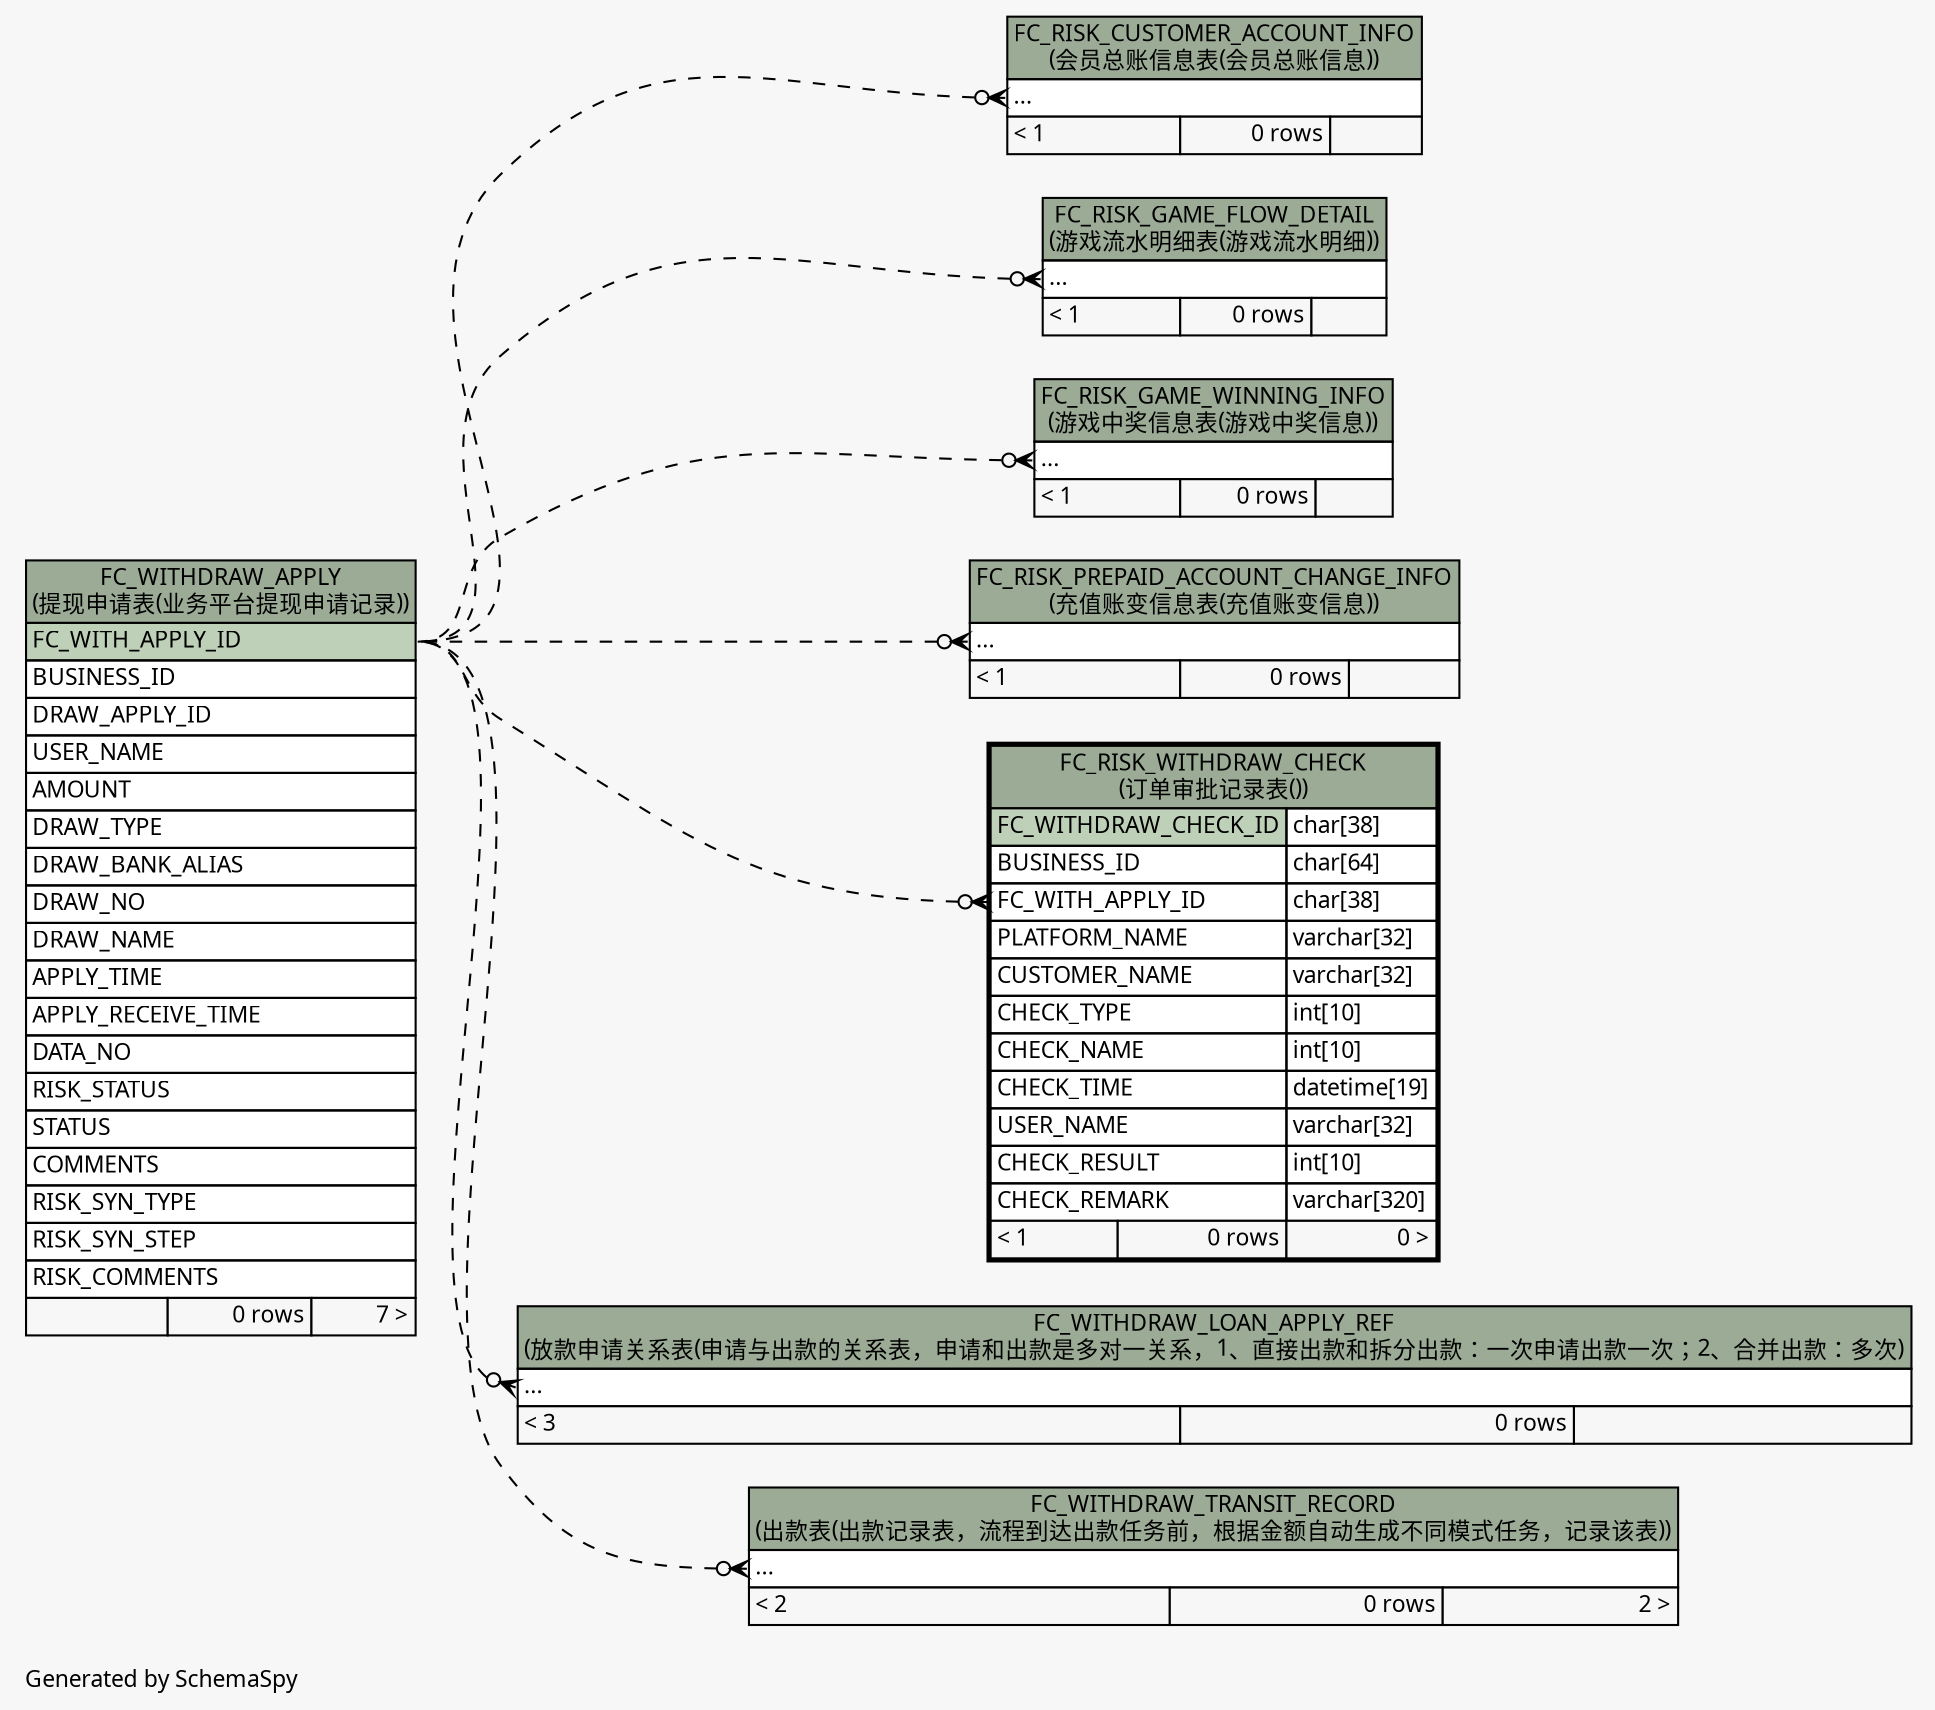// dot 2.26.0 on Linux 2.6.32-504.3.3.el6.x86_64
// SchemaSpy rev Unknown
digraph "impliedTwoDegreesRelationshipsDiagram" {
  graph [
    rankdir="RL"
    bgcolor="#f7f7f7"
    label="\nGenerated by SchemaSpy"
    labeljust="l"
    nodesep="0.18"
    ranksep="0.46"
    fontname="Microsoft YaHei"
    fontsize="11"
  ];
  node [
    fontname="Microsoft YaHei"
    fontsize="11"
    shape="plaintext"
  ];
  edge [
    arrowsize="0.8"
  ];
  "FC_RISK_CUSTOMER_ACCOUNT_INFO":"elipses":w -> "FC_WITHDRAW_APPLY":"FC_WITH_APPLY_ID":e [arrowhead=none dir=back arrowtail=crowodot style=dashed];
  "FC_RISK_GAME_FLOW_DETAIL":"elipses":w -> "FC_WITHDRAW_APPLY":"FC_WITH_APPLY_ID":e [arrowhead=none dir=back arrowtail=crowodot style=dashed];
  "FC_RISK_GAME_WINNING_INFO":"elipses":w -> "FC_WITHDRAW_APPLY":"FC_WITH_APPLY_ID":e [arrowhead=none dir=back arrowtail=crowodot style=dashed];
  "FC_RISK_PREPAID_ACCOUNT_CHANGE_INFO":"elipses":w -> "FC_WITHDRAW_APPLY":"FC_WITH_APPLY_ID":e [arrowhead=none dir=back arrowtail=crowodot style=dashed];
  "FC_RISK_WITHDRAW_CHECK":"FC_WITH_APPLY_ID":w -> "FC_WITHDRAW_APPLY":"FC_WITH_APPLY_ID":e [arrowhead=none dir=back arrowtail=crowodot style=dashed];
  "FC_WITHDRAW_LOAN_APPLY_REF":"elipses":w -> "FC_WITHDRAW_APPLY":"FC_WITH_APPLY_ID":e [arrowhead=none dir=back arrowtail=crowodot style=dashed];
  "FC_WITHDRAW_TRANSIT_RECORD":"elipses":w -> "FC_WITHDRAW_APPLY":"FC_WITH_APPLY_ID":e [arrowhead=none dir=back arrowtail=crowodot style=dashed];
  "FC_RISK_CUSTOMER_ACCOUNT_INFO" [
    label=<
    <TABLE BORDER="0" CELLBORDER="1" CELLSPACING="0" BGCOLOR="#ffffff">
      <TR><TD COLSPAN="3" BGCOLOR="#9bab96" ALIGN="CENTER">FC_RISK_CUSTOMER_ACCOUNT_INFO<br/>(会员总账信息表(会员总账信息))</TD></TR>
      <TR><TD PORT="elipses" COLSPAN="3" ALIGN="LEFT">...</TD></TR>
      <TR><TD ALIGN="LEFT" BGCOLOR="#f7f7f7">&lt; 1</TD><TD ALIGN="RIGHT" BGCOLOR="#f7f7f7">0 rows</TD><TD ALIGN="RIGHT" BGCOLOR="#f7f7f7">  </TD></TR>
    </TABLE>>
    URL="FC_RISK_CUSTOMER_ACCOUNT_INFO.html"
    tooltip="FC_RISK_CUSTOMER_ACCOUNT_INFO"
  ];
  "FC_RISK_GAME_FLOW_DETAIL" [
    label=<
    <TABLE BORDER="0" CELLBORDER="1" CELLSPACING="0" BGCOLOR="#ffffff">
      <TR><TD COLSPAN="3" BGCOLOR="#9bab96" ALIGN="CENTER">FC_RISK_GAME_FLOW_DETAIL<br/>(游戏流水明细表(游戏流水明细))</TD></TR>
      <TR><TD PORT="elipses" COLSPAN="3" ALIGN="LEFT">...</TD></TR>
      <TR><TD ALIGN="LEFT" BGCOLOR="#f7f7f7">&lt; 1</TD><TD ALIGN="RIGHT" BGCOLOR="#f7f7f7">0 rows</TD><TD ALIGN="RIGHT" BGCOLOR="#f7f7f7">  </TD></TR>
    </TABLE>>
    URL="FC_RISK_GAME_FLOW_DETAIL.html"
    tooltip="FC_RISK_GAME_FLOW_DETAIL"
  ];
  "FC_RISK_GAME_WINNING_INFO" [
    label=<
    <TABLE BORDER="0" CELLBORDER="1" CELLSPACING="0" BGCOLOR="#ffffff">
      <TR><TD COLSPAN="3" BGCOLOR="#9bab96" ALIGN="CENTER">FC_RISK_GAME_WINNING_INFO<br/>(游戏中奖信息表(游戏中奖信息))</TD></TR>
      <TR><TD PORT="elipses" COLSPAN="3" ALIGN="LEFT">...</TD></TR>
      <TR><TD ALIGN="LEFT" BGCOLOR="#f7f7f7">&lt; 1</TD><TD ALIGN="RIGHT" BGCOLOR="#f7f7f7">0 rows</TD><TD ALIGN="RIGHT" BGCOLOR="#f7f7f7">  </TD></TR>
    </TABLE>>
    URL="FC_RISK_GAME_WINNING_INFO.html"
    tooltip="FC_RISK_GAME_WINNING_INFO"
  ];
  "FC_RISK_PREPAID_ACCOUNT_CHANGE_INFO" [
    label=<
    <TABLE BORDER="0" CELLBORDER="1" CELLSPACING="0" BGCOLOR="#ffffff">
      <TR><TD COLSPAN="3" BGCOLOR="#9bab96" ALIGN="CENTER">FC_RISK_PREPAID_ACCOUNT_CHANGE_INFO<br/>(充值账变信息表(充值账变信息))</TD></TR>
      <TR><TD PORT="elipses" COLSPAN="3" ALIGN="LEFT">...</TD></TR>
      <TR><TD ALIGN="LEFT" BGCOLOR="#f7f7f7">&lt; 1</TD><TD ALIGN="RIGHT" BGCOLOR="#f7f7f7">0 rows</TD><TD ALIGN="RIGHT" BGCOLOR="#f7f7f7">  </TD></TR>
    </TABLE>>
    URL="FC_RISK_PREPAID_ACCOUNT_CHANGE_INFO.html"
    tooltip="FC_RISK_PREPAID_ACCOUNT_CHANGE_INFO"
  ];
  "FC_RISK_WITHDRAW_CHECK" [
    label=<
    <TABLE BORDER="2" CELLBORDER="1" CELLSPACING="0" BGCOLOR="#ffffff">
      <TR><TD COLSPAN="3" BGCOLOR="#9bab96" ALIGN="CENTER">FC_RISK_WITHDRAW_CHECK<br/>(订单审批记录表())</TD></TR>
      <TR><TD PORT="FC_WITHDRAW_CHECK_ID" COLSPAN="2" BGCOLOR="#bed1b8" ALIGN="LEFT">FC_WITHDRAW_CHECK_ID</TD><TD PORT="FC_WITHDRAW_CHECK_ID.type" ALIGN="LEFT">char[38]</TD></TR>
      <TR><TD PORT="BUSINESS_ID" COLSPAN="2" ALIGN="LEFT">BUSINESS_ID</TD><TD PORT="BUSINESS_ID.type" ALIGN="LEFT">char[64]</TD></TR>
      <TR><TD PORT="FC_WITH_APPLY_ID" COLSPAN="2" ALIGN="LEFT">FC_WITH_APPLY_ID</TD><TD PORT="FC_WITH_APPLY_ID.type" ALIGN="LEFT">char[38]</TD></TR>
      <TR><TD PORT="PLATFORM_NAME" COLSPAN="2" ALIGN="LEFT">PLATFORM_NAME</TD><TD PORT="PLATFORM_NAME.type" ALIGN="LEFT">varchar[32]</TD></TR>
      <TR><TD PORT="CUSTOMER_NAME" COLSPAN="2" ALIGN="LEFT">CUSTOMER_NAME</TD><TD PORT="CUSTOMER_NAME.type" ALIGN="LEFT">varchar[32]</TD></TR>
      <TR><TD PORT="CHECK_TYPE" COLSPAN="2" ALIGN="LEFT">CHECK_TYPE</TD><TD PORT="CHECK_TYPE.type" ALIGN="LEFT">int[10]</TD></TR>
      <TR><TD PORT="CHECK_NAME" COLSPAN="2" ALIGN="LEFT">CHECK_NAME</TD><TD PORT="CHECK_NAME.type" ALIGN="LEFT">int[10]</TD></TR>
      <TR><TD PORT="CHECK_TIME" COLSPAN="2" ALIGN="LEFT">CHECK_TIME</TD><TD PORT="CHECK_TIME.type" ALIGN="LEFT">datetime[19]</TD></TR>
      <TR><TD PORT="USER_NAME" COLSPAN="2" ALIGN="LEFT">USER_NAME</TD><TD PORT="USER_NAME.type" ALIGN="LEFT">varchar[32]</TD></TR>
      <TR><TD PORT="CHECK_RESULT" COLSPAN="2" ALIGN="LEFT">CHECK_RESULT</TD><TD PORT="CHECK_RESULT.type" ALIGN="LEFT">int[10]</TD></TR>
      <TR><TD PORT="CHECK_REMARK" COLSPAN="2" ALIGN="LEFT">CHECK_REMARK</TD><TD PORT="CHECK_REMARK.type" ALIGN="LEFT">varchar[320]</TD></TR>
      <TR><TD ALIGN="LEFT" BGCOLOR="#f7f7f7">&lt; 1</TD><TD ALIGN="RIGHT" BGCOLOR="#f7f7f7">0 rows</TD><TD ALIGN="RIGHT" BGCOLOR="#f7f7f7">0 &gt;</TD></TR>
    </TABLE>>
    URL="FC_RISK_WITHDRAW_CHECK.html"
    tooltip="FC_RISK_WITHDRAW_CHECK"
  ];
  "FC_WITHDRAW_APPLY" [
    label=<
    <TABLE BORDER="0" CELLBORDER="1" CELLSPACING="0" BGCOLOR="#ffffff">
      <TR><TD COLSPAN="3" BGCOLOR="#9bab96" ALIGN="CENTER">FC_WITHDRAW_APPLY<br/>(提现申请表(业务平台提现申请记录))</TD></TR>
      <TR><TD PORT="FC_WITH_APPLY_ID" COLSPAN="3" BGCOLOR="#bed1b8" ALIGN="LEFT">FC_WITH_APPLY_ID</TD></TR>
      <TR><TD PORT="BUSINESS_ID" COLSPAN="3" ALIGN="LEFT">BUSINESS_ID</TD></TR>
      <TR><TD PORT="DRAW_APPLY_ID" COLSPAN="3" ALIGN="LEFT">DRAW_APPLY_ID</TD></TR>
      <TR><TD PORT="USER_NAME" COLSPAN="3" ALIGN="LEFT">USER_NAME</TD></TR>
      <TR><TD PORT="AMOUNT" COLSPAN="3" ALIGN="LEFT">AMOUNT</TD></TR>
      <TR><TD PORT="DRAW_TYPE" COLSPAN="3" ALIGN="LEFT">DRAW_TYPE</TD></TR>
      <TR><TD PORT="DRAW_BANK_ALIAS" COLSPAN="3" ALIGN="LEFT">DRAW_BANK_ALIAS</TD></TR>
      <TR><TD PORT="DRAW_NO" COLSPAN="3" ALIGN="LEFT">DRAW_NO</TD></TR>
      <TR><TD PORT="DRAW_NAME" COLSPAN="3" ALIGN="LEFT">DRAW_NAME</TD></TR>
      <TR><TD PORT="APPLY_TIME" COLSPAN="3" ALIGN="LEFT">APPLY_TIME</TD></TR>
      <TR><TD PORT="APPLY_RECEIVE_TIME" COLSPAN="3" ALIGN="LEFT">APPLY_RECEIVE_TIME</TD></TR>
      <TR><TD PORT="DATA_NO" COLSPAN="3" ALIGN="LEFT">DATA_NO</TD></TR>
      <TR><TD PORT="RISK_STATUS" COLSPAN="3" ALIGN="LEFT">RISK_STATUS</TD></TR>
      <TR><TD PORT="STATUS" COLSPAN="3" ALIGN="LEFT">STATUS</TD></TR>
      <TR><TD PORT="COMMENTS" COLSPAN="3" ALIGN="LEFT">COMMENTS</TD></TR>
      <TR><TD PORT="RISK_SYN_TYPE" COLSPAN="3" ALIGN="LEFT">RISK_SYN_TYPE</TD></TR>
      <TR><TD PORT="RISK_SYN_STEP" COLSPAN="3" ALIGN="LEFT">RISK_SYN_STEP</TD></TR>
      <TR><TD PORT="RISK_COMMENTS" COLSPAN="3" ALIGN="LEFT">RISK_COMMENTS</TD></TR>
      <TR><TD ALIGN="LEFT" BGCOLOR="#f7f7f7">  </TD><TD ALIGN="RIGHT" BGCOLOR="#f7f7f7">0 rows</TD><TD ALIGN="RIGHT" BGCOLOR="#f7f7f7">7 &gt;</TD></TR>
    </TABLE>>
    URL="FC_WITHDRAW_APPLY.html"
    tooltip="FC_WITHDRAW_APPLY"
  ];
  "FC_WITHDRAW_LOAN_APPLY_REF" [
    label=<
    <TABLE BORDER="0" CELLBORDER="1" CELLSPACING="0" BGCOLOR="#ffffff">
      <TR><TD COLSPAN="3" BGCOLOR="#9bab96" ALIGN="CENTER">FC_WITHDRAW_LOAN_APPLY_REF<br/>(放款申请关系表(申请与出款的关系表，申请和出款是多对一关系，1、直接出款和拆分出款：一次申请出款一次；2、合并出款：多次)</TD></TR>
      <TR><TD PORT="elipses" COLSPAN="3" ALIGN="LEFT">...</TD></TR>
      <TR><TD ALIGN="LEFT" BGCOLOR="#f7f7f7">&lt; 3</TD><TD ALIGN="RIGHT" BGCOLOR="#f7f7f7">0 rows</TD><TD ALIGN="RIGHT" BGCOLOR="#f7f7f7">  </TD></TR>
    </TABLE>>
    URL="FC_WITHDRAW_LOAN_APPLY_REF.html"
    tooltip="FC_WITHDRAW_LOAN_APPLY_REF"
  ];
  "FC_WITHDRAW_TRANSIT_RECORD" [
    label=<
    <TABLE BORDER="0" CELLBORDER="1" CELLSPACING="0" BGCOLOR="#ffffff">
      <TR><TD COLSPAN="3" BGCOLOR="#9bab96" ALIGN="CENTER">FC_WITHDRAW_TRANSIT_RECORD<br/>(出款表(出款记录表，流程到达出款任务前，根据金额自动生成不同模式任务，记录该表))</TD></TR>
      <TR><TD PORT="elipses" COLSPAN="3" ALIGN="LEFT">...</TD></TR>
      <TR><TD ALIGN="LEFT" BGCOLOR="#f7f7f7">&lt; 2</TD><TD ALIGN="RIGHT" BGCOLOR="#f7f7f7">0 rows</TD><TD ALIGN="RIGHT" BGCOLOR="#f7f7f7">2 &gt;</TD></TR>
    </TABLE>>
    URL="FC_WITHDRAW_TRANSIT_RECORD.html"
    tooltip="FC_WITHDRAW_TRANSIT_RECORD"
  ];
}
